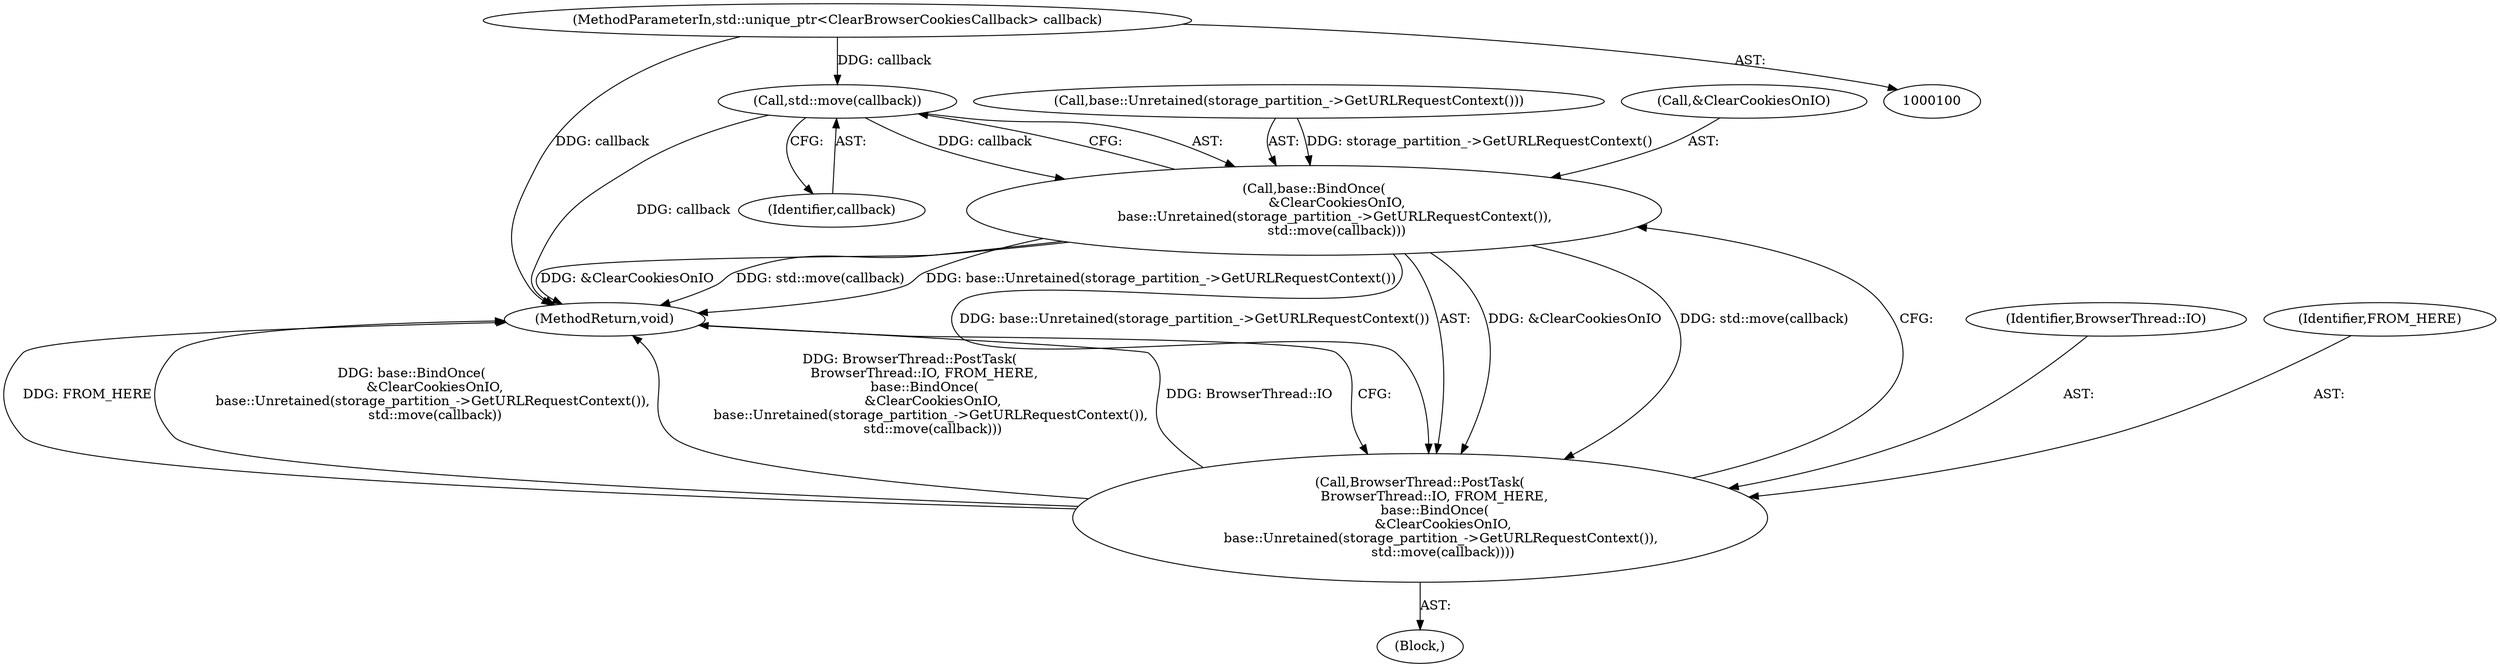 digraph "0_Chrome_3c8e4852477d5b1e2da877808c998dc57db9460f_12@API" {
"1000118" [label="(Call,std::move(callback))"];
"1000101" [label="(MethodParameterIn,std::unique_ptr<ClearBrowserCookiesCallback> callback)"];
"1000113" [label="(Call,base::BindOnce(\n           &ClearCookiesOnIO,\n          base::Unretained(storage_partition_->GetURLRequestContext()),\n           std::move(callback)))"];
"1000110" [label="(Call,BrowserThread::PostTask(\n       BrowserThread::IO, FROM_HERE,\n       base::BindOnce(\n           &ClearCookiesOnIO,\n          base::Unretained(storage_partition_->GetURLRequestContext()),\n           std::move(callback))))"];
"1000118" [label="(Call,std::move(callback))"];
"1000110" [label="(Call,BrowserThread::PostTask(\n       BrowserThread::IO, FROM_HERE,\n       base::BindOnce(\n           &ClearCookiesOnIO,\n          base::Unretained(storage_partition_->GetURLRequestContext()),\n           std::move(callback))))"];
"1000111" [label="(Identifier,BrowserThread::IO)"];
"1000112" [label="(Identifier,FROM_HERE)"];
"1000116" [label="(Call,base::Unretained(storage_partition_->GetURLRequestContext()))"];
"1000120" [label="(MethodReturn,void)"];
"1000119" [label="(Identifier,callback)"];
"1000102" [label="(Block,)"];
"1000113" [label="(Call,base::BindOnce(\n           &ClearCookiesOnIO,\n          base::Unretained(storage_partition_->GetURLRequestContext()),\n           std::move(callback)))"];
"1000101" [label="(MethodParameterIn,std::unique_ptr<ClearBrowserCookiesCallback> callback)"];
"1000114" [label="(Call,&ClearCookiesOnIO)"];
"1000118" -> "1000113"  [label="AST: "];
"1000118" -> "1000119"  [label="CFG: "];
"1000119" -> "1000118"  [label="AST: "];
"1000113" -> "1000118"  [label="CFG: "];
"1000118" -> "1000120"  [label="DDG: callback"];
"1000118" -> "1000113"  [label="DDG: callback"];
"1000101" -> "1000118"  [label="DDG: callback"];
"1000101" -> "1000100"  [label="AST: "];
"1000101" -> "1000120"  [label="DDG: callback"];
"1000113" -> "1000110"  [label="AST: "];
"1000114" -> "1000113"  [label="AST: "];
"1000116" -> "1000113"  [label="AST: "];
"1000110" -> "1000113"  [label="CFG: "];
"1000113" -> "1000120"  [label="DDG: &ClearCookiesOnIO"];
"1000113" -> "1000120"  [label="DDG: std::move(callback)"];
"1000113" -> "1000120"  [label="DDG: base::Unretained(storage_partition_->GetURLRequestContext())"];
"1000113" -> "1000110"  [label="DDG: &ClearCookiesOnIO"];
"1000113" -> "1000110"  [label="DDG: base::Unretained(storage_partition_->GetURLRequestContext())"];
"1000113" -> "1000110"  [label="DDG: std::move(callback)"];
"1000116" -> "1000113"  [label="DDG: storage_partition_->GetURLRequestContext()"];
"1000110" -> "1000102"  [label="AST: "];
"1000111" -> "1000110"  [label="AST: "];
"1000112" -> "1000110"  [label="AST: "];
"1000120" -> "1000110"  [label="CFG: "];
"1000110" -> "1000120"  [label="DDG: FROM_HERE"];
"1000110" -> "1000120"  [label="DDG: base::BindOnce(\n           &ClearCookiesOnIO,\n          base::Unretained(storage_partition_->GetURLRequestContext()),\n           std::move(callback))"];
"1000110" -> "1000120"  [label="DDG: BrowserThread::PostTask(\n       BrowserThread::IO, FROM_HERE,\n       base::BindOnce(\n           &ClearCookiesOnIO,\n          base::Unretained(storage_partition_->GetURLRequestContext()),\n           std::move(callback)))"];
"1000110" -> "1000120"  [label="DDG: BrowserThread::IO"];
}
